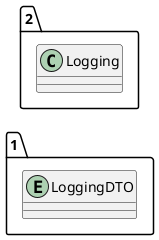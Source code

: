 @startuml 
allow_mixing
left to right direction
package "1"{
entity LoggingDTO

}
package "2"{
class Logging
}
@enduml